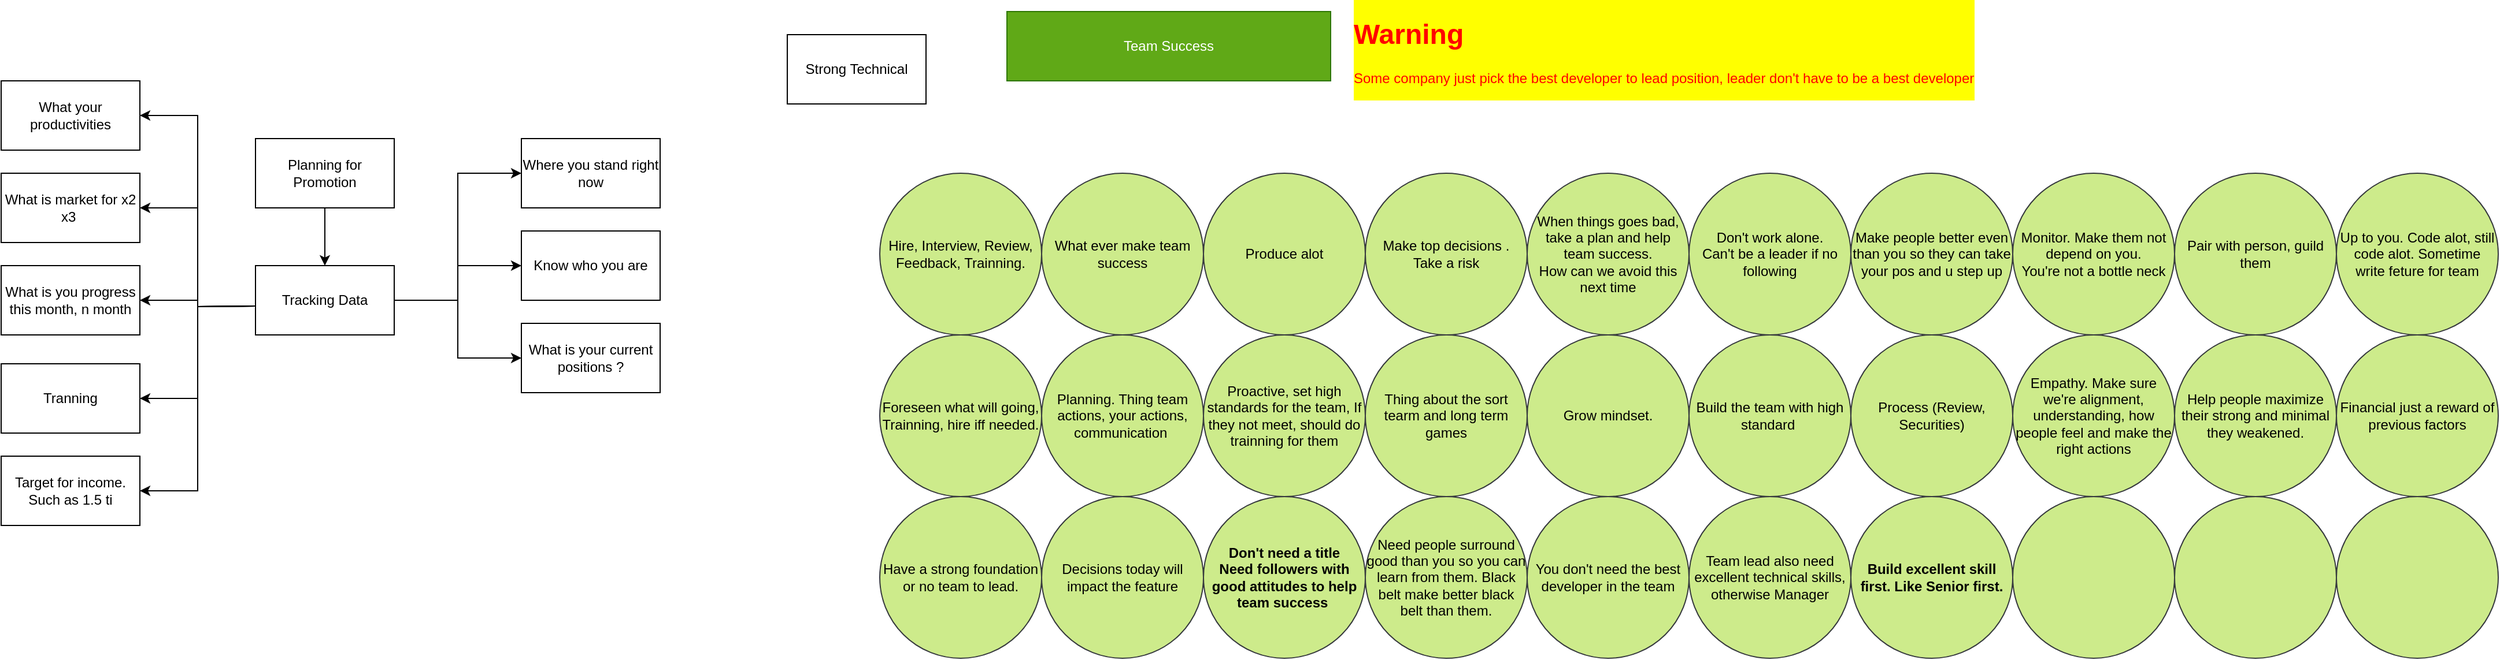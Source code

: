 <mxfile version="22.1.11" type="github">
  <diagram name="Page-1" id="Gr23uI03_NgFq6jHIthI">
    <mxGraphModel dx="1884" dy="700" grid="1" gridSize="10" guides="1" tooltips="1" connect="1" arrows="1" fold="1" page="1" pageScale="1" pageWidth="850" pageHeight="1100" math="0" shadow="0">
      <root>
        <mxCell id="0" />
        <mxCell id="1" parent="0" />
        <mxCell id="Baep_c4DBH1ZLhzf-aJX-1" value="Strong Technical" style="rounded=0;whiteSpace=wrap;html=1;" parent="1" vertex="1">
          <mxGeometry x="590" y="40" width="120" height="60" as="geometry" />
        </mxCell>
        <mxCell id="Baep_c4DBH1ZLhzf-aJX-2" value="Team Success" style="rounded=0;whiteSpace=wrap;html=1;fillColor=#60a917;strokeColor=#2D7600;fontColor=#ffffff;" parent="1" vertex="1">
          <mxGeometry x="780" y="20" width="280" height="60" as="geometry" />
        </mxCell>
        <mxCell id="Baep_c4DBH1ZLhzf-aJX-6" value="What ever make team success" style="ellipse;whiteSpace=wrap;html=1;cloneable=1;flipH=1;flipV=0;fillColor=#cdeb8b;strokeColor=#36393d;aspect=fixed;gradientColor=none;" parent="1" vertex="1">
          <mxGeometry x="810" y="160" width="140" height="140" as="geometry" />
        </mxCell>
        <mxCell id="Baep_c4DBH1ZLhzf-aJX-7" value="Up to you. Code alot, still code alot. Sometime write feture for team" style="ellipse;whiteSpace=wrap;html=1;cloneable=1;flipH=1;flipV=0;fillColor=#cdeb8b;strokeColor=#36393d;aspect=fixed;gradientColor=none;" parent="1" vertex="1">
          <mxGeometry x="1930" y="160" width="140" height="140" as="geometry" />
        </mxCell>
        <mxCell id="Baep_c4DBH1ZLhzf-aJX-8" value="Pair with person, guild them" style="ellipse;whiteSpace=wrap;html=1;cloneable=1;flipH=1;flipV=0;fillColor=#cdeb8b;strokeColor=#36393d;aspect=fixed;gradientColor=none;" parent="1" vertex="1">
          <mxGeometry x="1790" y="160" width="140" height="140" as="geometry" />
        </mxCell>
        <mxCell id="Baep_c4DBH1ZLhzf-aJX-9" value="Monitor. Make them not depend on you.&lt;br&gt;You&#39;re not a bottle neck" style="ellipse;whiteSpace=wrap;html=1;cloneable=1;flipH=1;flipV=0;fillColor=#cdeb8b;strokeColor=#36393d;aspect=fixed;gradientColor=none;" parent="1" vertex="1">
          <mxGeometry x="1650" y="160" width="140" height="140" as="geometry" />
        </mxCell>
        <mxCell id="Baep_c4DBH1ZLhzf-aJX-10" value="Make people better even than you so they can take your pos and u step up" style="ellipse;whiteSpace=wrap;html=1;cloneable=1;flipH=1;flipV=0;fillColor=#cdeb8b;strokeColor=#36393d;aspect=fixed;gradientColor=none;" parent="1" vertex="1">
          <mxGeometry x="1510" y="160" width="140" height="140" as="geometry" />
        </mxCell>
        <mxCell id="Baep_c4DBH1ZLhzf-aJX-11" value="Produce alot" style="ellipse;whiteSpace=wrap;html=1;cloneable=1;flipH=1;flipV=0;fillColor=#cdeb8b;strokeColor=#36393d;aspect=fixed;gradientColor=none;" parent="1" vertex="1">
          <mxGeometry x="950" y="160" width="140" height="140" as="geometry" />
        </mxCell>
        <mxCell id="Baep_c4DBH1ZLhzf-aJX-12" value="Don&#39;t work alone.&lt;br&gt;Can&#39;t be a leader if no following" style="ellipse;whiteSpace=wrap;html=1;cloneable=1;flipH=1;flipV=0;fillColor=#cdeb8b;strokeColor=#36393d;aspect=fixed;gradientColor=none;" parent="1" vertex="1">
          <mxGeometry x="1370" y="160" width="140" height="140" as="geometry" />
        </mxCell>
        <mxCell id="Baep_c4DBH1ZLhzf-aJX-13" value="Make top decisions .&lt;br&gt;Take a risk" style="ellipse;whiteSpace=wrap;html=1;cloneable=1;flipH=1;flipV=0;fillColor=#cdeb8b;strokeColor=#36393d;aspect=fixed;gradientColor=none;" parent="1" vertex="1">
          <mxGeometry x="1090" y="160" width="140" height="140" as="geometry" />
        </mxCell>
        <mxCell id="Baep_c4DBH1ZLhzf-aJX-14" value="When things goes bad, take a plan and help team success.&lt;br&gt;How can we avoid this next time" style="ellipse;whiteSpace=wrap;html=1;cloneable=1;flipH=1;flipV=0;fillColor=#cdeb8b;strokeColor=#36393d;aspect=fixed;gradientColor=none;" parent="1" vertex="1">
          <mxGeometry x="1230" y="160" width="140" height="140" as="geometry" />
        </mxCell>
        <mxCell id="Baep_c4DBH1ZLhzf-aJX-15" value="Hire, Interview, Review, Feedback, Trainning." style="ellipse;whiteSpace=wrap;html=1;cloneable=1;flipH=1;flipV=0;fillColor=#cdeb8b;strokeColor=#36393d;aspect=fixed;gradientColor=none;" parent="1" vertex="1">
          <mxGeometry x="670" y="160" width="140" height="140" as="geometry" />
        </mxCell>
        <mxCell id="Baep_c4DBH1ZLhzf-aJX-16" value="Planning. Thing team actions, your actions, communication&amp;nbsp;" style="ellipse;whiteSpace=wrap;html=1;cloneable=1;flipH=1;flipV=0;fillColor=#cdeb8b;strokeColor=#36393d;aspect=fixed;gradientColor=none;" parent="1" vertex="1">
          <mxGeometry x="810" y="300" width="140" height="140" as="geometry" />
        </mxCell>
        <mxCell id="Baep_c4DBH1ZLhzf-aJX-17" value="Financial just a reward of previous factors" style="ellipse;whiteSpace=wrap;html=1;cloneable=1;flipH=1;flipV=0;fillColor=#cdeb8b;strokeColor=#36393d;aspect=fixed;gradientColor=none;" parent="1" vertex="1">
          <mxGeometry x="1930" y="300" width="140" height="140" as="geometry" />
        </mxCell>
        <mxCell id="Baep_c4DBH1ZLhzf-aJX-18" value="Help people maximize their strong and minimal they weakened.&lt;br&gt;" style="ellipse;whiteSpace=wrap;html=1;cloneable=1;flipH=1;flipV=0;fillColor=#cdeb8b;strokeColor=#36393d;aspect=fixed;gradientColor=none;" parent="1" vertex="1">
          <mxGeometry x="1790" y="300" width="140" height="140" as="geometry" />
        </mxCell>
        <mxCell id="Baep_c4DBH1ZLhzf-aJX-19" value="Empathy. Make sure we&#39;re alignment, understanding, how people feel and make the right actions" style="ellipse;whiteSpace=wrap;html=1;cloneable=1;flipH=1;flipV=0;fillColor=#cdeb8b;strokeColor=#36393d;aspect=fixed;gradientColor=none;" parent="1" vertex="1">
          <mxGeometry x="1650" y="300" width="140" height="140" as="geometry" />
        </mxCell>
        <mxCell id="Baep_c4DBH1ZLhzf-aJX-20" value="Process (Review, Securities)" style="ellipse;whiteSpace=wrap;html=1;cloneable=1;flipH=1;flipV=0;fillColor=#cdeb8b;strokeColor=#36393d;aspect=fixed;gradientColor=none;" parent="1" vertex="1">
          <mxGeometry x="1510" y="300" width="140" height="140" as="geometry" />
        </mxCell>
        <mxCell id="Baep_c4DBH1ZLhzf-aJX-21" value="Proactive, set high standards for the team, If they not meet, should do trainning for them" style="ellipse;whiteSpace=wrap;html=1;cloneable=1;flipH=1;flipV=0;fillColor=#cdeb8b;strokeColor=#36393d;aspect=fixed;gradientColor=none;" parent="1" vertex="1">
          <mxGeometry x="950" y="300" width="140" height="140" as="geometry" />
        </mxCell>
        <mxCell id="Baep_c4DBH1ZLhzf-aJX-22" value="Build the team with high standard&amp;nbsp;" style="ellipse;whiteSpace=wrap;html=1;cloneable=1;flipH=1;flipV=0;fillColor=#cdeb8b;strokeColor=#36393d;aspect=fixed;gradientColor=none;" parent="1" vertex="1">
          <mxGeometry x="1370" y="300" width="140" height="140" as="geometry" />
        </mxCell>
        <mxCell id="Baep_c4DBH1ZLhzf-aJX-23" value="Thing about the sort tearm and long term games" style="ellipse;whiteSpace=wrap;html=1;cloneable=1;flipH=1;flipV=0;fillColor=#cdeb8b;strokeColor=#36393d;aspect=fixed;gradientColor=none;" parent="1" vertex="1">
          <mxGeometry x="1090" y="300" width="140" height="140" as="geometry" />
        </mxCell>
        <mxCell id="Baep_c4DBH1ZLhzf-aJX-24" value="Grow mindset." style="ellipse;whiteSpace=wrap;html=1;cloneable=1;flipH=1;flipV=0;fillColor=#cdeb8b;strokeColor=#36393d;aspect=fixed;gradientColor=none;" parent="1" vertex="1">
          <mxGeometry x="1230" y="300" width="140" height="140" as="geometry" />
        </mxCell>
        <mxCell id="Baep_c4DBH1ZLhzf-aJX-25" value="Foreseen what will going, Trainning, hire iff needed." style="ellipse;whiteSpace=wrap;html=1;cloneable=1;flipH=1;flipV=0;fillColor=#cdeb8b;strokeColor=#36393d;aspect=fixed;gradientColor=none;" parent="1" vertex="1">
          <mxGeometry x="670" y="300" width="140" height="140" as="geometry" />
        </mxCell>
        <mxCell id="Baep_c4DBH1ZLhzf-aJX-26" value="&lt;h1&gt;&lt;font&gt;Warning&lt;/font&gt;&lt;/h1&gt;&lt;p&gt;&lt;font&gt;Some company just pick the best developer to lead position, leader don&#39;t have to be a best developer&lt;/font&gt;&lt;/p&gt;" style="text;html=1;strokeColor=none;fillColor=none;spacing=5;spacingTop=-20;whiteSpace=wrap;overflow=hidden;rounded=0;fontColor=#FF0000;labelBackgroundColor=#FFFF00;" parent="1" vertex="1">
          <mxGeometry x="1075" y="20" width="715" height="120" as="geometry" />
        </mxCell>
        <mxCell id="Baep_c4DBH1ZLhzf-aJX-27" value="Decisions today will impact the feature" style="ellipse;whiteSpace=wrap;html=1;cloneable=1;flipH=1;flipV=0;fillColor=#cdeb8b;strokeColor=#36393d;aspect=fixed;gradientColor=none;" parent="1" vertex="1">
          <mxGeometry x="810" y="440" width="140" height="140" as="geometry" />
        </mxCell>
        <mxCell id="Baep_c4DBH1ZLhzf-aJX-28" value="" style="ellipse;whiteSpace=wrap;html=1;cloneable=1;flipH=1;flipV=0;fillColor=#cdeb8b;strokeColor=#36393d;aspect=fixed;gradientColor=none;" parent="1" vertex="1">
          <mxGeometry x="1930" y="440" width="140" height="140" as="geometry" />
        </mxCell>
        <mxCell id="Baep_c4DBH1ZLhzf-aJX-29" value="" style="ellipse;whiteSpace=wrap;html=1;cloneable=1;flipH=1;flipV=0;fillColor=#cdeb8b;strokeColor=#36393d;aspect=fixed;gradientColor=none;" parent="1" vertex="1">
          <mxGeometry x="1790" y="440" width="140" height="140" as="geometry" />
        </mxCell>
        <mxCell id="Baep_c4DBH1ZLhzf-aJX-30" value="" style="ellipse;whiteSpace=wrap;html=1;cloneable=1;flipH=1;flipV=0;fillColor=#cdeb8b;strokeColor=#36393d;aspect=fixed;gradientColor=none;" parent="1" vertex="1">
          <mxGeometry x="1650" y="440" width="140" height="140" as="geometry" />
        </mxCell>
        <mxCell id="Baep_c4DBH1ZLhzf-aJX-31" value="&lt;b&gt;Build excellent skill first. Like Senior first.&lt;/b&gt;" style="ellipse;whiteSpace=wrap;html=1;cloneable=1;flipH=1;flipV=0;fillColor=#cdeb8b;strokeColor=#36393d;aspect=fixed;gradientColor=none;" parent="1" vertex="1">
          <mxGeometry x="1510" y="440" width="140" height="140" as="geometry" />
        </mxCell>
        <mxCell id="Baep_c4DBH1ZLhzf-aJX-32" value="&lt;b&gt;Don&#39;t need a title&lt;br&gt;Need followers with good attitudes to help team success&amp;nbsp;&lt;/b&gt;" style="ellipse;whiteSpace=wrap;html=1;cloneable=1;flipH=1;flipV=0;fillColor=#cdeb8b;strokeColor=#36393d;aspect=fixed;gradientColor=none;" parent="1" vertex="1">
          <mxGeometry x="950" y="440" width="140" height="140" as="geometry" />
        </mxCell>
        <mxCell id="Baep_c4DBH1ZLhzf-aJX-33" value="Team lead also need excellent technical skills, otherwise Manager" style="ellipse;whiteSpace=wrap;html=1;cloneable=1;flipH=1;flipV=0;fillColor=#cdeb8b;strokeColor=#36393d;aspect=fixed;gradientColor=none;" parent="1" vertex="1">
          <mxGeometry x="1370" y="440" width="140" height="140" as="geometry" />
        </mxCell>
        <mxCell id="Baep_c4DBH1ZLhzf-aJX-34" value="Need people surround good than you so you can learn from them. Black belt make better black belt than them." style="ellipse;whiteSpace=wrap;html=1;cloneable=1;flipH=1;flipV=0;fillColor=#cdeb8b;strokeColor=#36393d;aspect=fixed;gradientColor=none;" parent="1" vertex="1">
          <mxGeometry x="1090" y="440" width="140" height="140" as="geometry" />
        </mxCell>
        <mxCell id="Baep_c4DBH1ZLhzf-aJX-35" value="You don&#39;t need the best developer in the team" style="ellipse;whiteSpace=wrap;html=1;cloneable=1;flipH=1;flipV=0;fillColor=#cdeb8b;strokeColor=#36393d;aspect=fixed;gradientColor=none;" parent="1" vertex="1">
          <mxGeometry x="1230" y="440" width="140" height="140" as="geometry" />
        </mxCell>
        <mxCell id="Baep_c4DBH1ZLhzf-aJX-36" value="Have a strong foundation&lt;br&gt;or no team to lead.&lt;br&gt;" style="ellipse;whiteSpace=wrap;html=1;cloneable=1;flipH=1;flipV=0;fillColor=#cdeb8b;strokeColor=#36393d;aspect=fixed;gradientColor=none;" parent="1" vertex="1">
          <mxGeometry x="670" y="440" width="140" height="140" as="geometry" />
        </mxCell>
        <mxCell id="pOf8j6xhu3q0MM95geEe-3" style="edgeStyle=orthogonalEdgeStyle;rounded=0;orthogonalLoop=1;jettySize=auto;html=1;" edge="1" parent="1" source="pOf8j6xhu3q0MM95geEe-1" target="pOf8j6xhu3q0MM95geEe-2">
          <mxGeometry relative="1" as="geometry" />
        </mxCell>
        <mxCell id="pOf8j6xhu3q0MM95geEe-1" value="Planning for Promotion" style="rounded=0;whiteSpace=wrap;html=1;" vertex="1" parent="1">
          <mxGeometry x="130" y="130" width="120" height="60" as="geometry" />
        </mxCell>
        <mxCell id="pOf8j6xhu3q0MM95geEe-6" style="edgeStyle=orthogonalEdgeStyle;rounded=0;orthogonalLoop=1;jettySize=auto;html=1;exitX=1;exitY=0.5;exitDx=0;exitDy=0;entryX=0;entryY=0.5;entryDx=0;entryDy=0;" edge="1" parent="1" source="pOf8j6xhu3q0MM95geEe-2" target="pOf8j6xhu3q0MM95geEe-4">
          <mxGeometry relative="1" as="geometry" />
        </mxCell>
        <mxCell id="pOf8j6xhu3q0MM95geEe-7" style="edgeStyle=orthogonalEdgeStyle;rounded=0;orthogonalLoop=1;jettySize=auto;html=1;exitX=1;exitY=0.5;exitDx=0;exitDy=0;entryX=0;entryY=0.5;entryDx=0;entryDy=0;" edge="1" parent="1" source="pOf8j6xhu3q0MM95geEe-2" target="pOf8j6xhu3q0MM95geEe-5">
          <mxGeometry relative="1" as="geometry" />
        </mxCell>
        <mxCell id="pOf8j6xhu3q0MM95geEe-9" style="edgeStyle=orthogonalEdgeStyle;rounded=0;orthogonalLoop=1;jettySize=auto;html=1;exitX=1;exitY=0.5;exitDx=0;exitDy=0;entryX=0;entryY=0.5;entryDx=0;entryDy=0;" edge="1" parent="1" source="pOf8j6xhu3q0MM95geEe-2" target="pOf8j6xhu3q0MM95geEe-8">
          <mxGeometry relative="1" as="geometry" />
        </mxCell>
        <mxCell id="pOf8j6xhu3q0MM95geEe-11" style="edgeStyle=orthogonalEdgeStyle;rounded=0;orthogonalLoop=1;jettySize=auto;html=1;exitX=0;exitY=0.5;exitDx=0;exitDy=0;entryX=1;entryY=0.5;entryDx=0;entryDy=0;" edge="1" parent="1" target="pOf8j6xhu3q0MM95geEe-10">
          <mxGeometry relative="1" as="geometry">
            <mxPoint x="130" y="275" as="sourcePoint" />
          </mxGeometry>
        </mxCell>
        <mxCell id="pOf8j6xhu3q0MM95geEe-13" style="edgeStyle=orthogonalEdgeStyle;rounded=0;orthogonalLoop=1;jettySize=auto;html=1;exitX=0;exitY=0.5;exitDx=0;exitDy=0;entryX=1;entryY=0.5;entryDx=0;entryDy=0;" edge="1" parent="1" target="pOf8j6xhu3q0MM95geEe-12">
          <mxGeometry relative="1" as="geometry">
            <mxPoint x="130" y="275" as="sourcePoint" />
          </mxGeometry>
        </mxCell>
        <mxCell id="pOf8j6xhu3q0MM95geEe-15" style="edgeStyle=orthogonalEdgeStyle;rounded=0;orthogonalLoop=1;jettySize=auto;html=1;exitX=0;exitY=0.5;exitDx=0;exitDy=0;entryX=1;entryY=0.5;entryDx=0;entryDy=0;" edge="1" parent="1" target="pOf8j6xhu3q0MM95geEe-14">
          <mxGeometry relative="1" as="geometry">
            <mxPoint x="130" y="275" as="sourcePoint" />
          </mxGeometry>
        </mxCell>
        <mxCell id="pOf8j6xhu3q0MM95geEe-17" style="edgeStyle=orthogonalEdgeStyle;rounded=0;orthogonalLoop=1;jettySize=auto;html=1;exitX=0;exitY=0.5;exitDx=0;exitDy=0;entryX=1;entryY=0.5;entryDx=0;entryDy=0;" edge="1" parent="1" target="pOf8j6xhu3q0MM95geEe-16">
          <mxGeometry relative="1" as="geometry">
            <mxPoint x="130" y="275" as="sourcePoint" />
          </mxGeometry>
        </mxCell>
        <mxCell id="pOf8j6xhu3q0MM95geEe-19" style="edgeStyle=orthogonalEdgeStyle;rounded=0;orthogonalLoop=1;jettySize=auto;html=1;exitX=0;exitY=0.5;exitDx=0;exitDy=0;entryX=1;entryY=0.5;entryDx=0;entryDy=0;" edge="1" parent="1" target="pOf8j6xhu3q0MM95geEe-18">
          <mxGeometry relative="1" as="geometry">
            <mxPoint x="130" y="275" as="sourcePoint" />
          </mxGeometry>
        </mxCell>
        <mxCell id="pOf8j6xhu3q0MM95geEe-2" value="Tracking Data" style="rounded=0;whiteSpace=wrap;html=1;" vertex="1" parent="1">
          <mxGeometry x="130" y="240" width="120" height="60" as="geometry" />
        </mxCell>
        <mxCell id="pOf8j6xhu3q0MM95geEe-4" value="Where you stand right now" style="rounded=0;whiteSpace=wrap;html=1;" vertex="1" parent="1">
          <mxGeometry x="360" y="130" width="120" height="60" as="geometry" />
        </mxCell>
        <mxCell id="pOf8j6xhu3q0MM95geEe-5" value="Know who you are" style="rounded=0;whiteSpace=wrap;html=1;" vertex="1" parent="1">
          <mxGeometry x="360" y="210" width="120" height="60" as="geometry" />
        </mxCell>
        <mxCell id="pOf8j6xhu3q0MM95geEe-8" value="What is your current positions ?" style="rounded=0;whiteSpace=wrap;html=1;" vertex="1" parent="1">
          <mxGeometry x="360" y="290" width="120" height="60" as="geometry" />
        </mxCell>
        <mxCell id="pOf8j6xhu3q0MM95geEe-10" value="What your productivities" style="rounded=0;whiteSpace=wrap;html=1;" vertex="1" parent="1">
          <mxGeometry x="-90" y="80" width="120" height="60" as="geometry" />
        </mxCell>
        <mxCell id="pOf8j6xhu3q0MM95geEe-12" value="What is market for x2 x3&amp;nbsp;" style="rounded=0;whiteSpace=wrap;html=1;" vertex="1" parent="1">
          <mxGeometry x="-90" y="160" width="120" height="60" as="geometry" />
        </mxCell>
        <mxCell id="pOf8j6xhu3q0MM95geEe-14" value="What is you progress this month, n month" style="rounded=0;whiteSpace=wrap;html=1;" vertex="1" parent="1">
          <mxGeometry x="-90" y="240" width="120" height="60" as="geometry" />
        </mxCell>
        <mxCell id="pOf8j6xhu3q0MM95geEe-16" value="Tranning" style="rounded=0;whiteSpace=wrap;html=1;" vertex="1" parent="1">
          <mxGeometry x="-90" y="325" width="120" height="60" as="geometry" />
        </mxCell>
        <mxCell id="pOf8j6xhu3q0MM95geEe-18" value="Target for income. Such as 1.5 ti" style="rounded=0;whiteSpace=wrap;html=1;" vertex="1" parent="1">
          <mxGeometry x="-90" y="405" width="120" height="60" as="geometry" />
        </mxCell>
      </root>
    </mxGraphModel>
  </diagram>
</mxfile>
